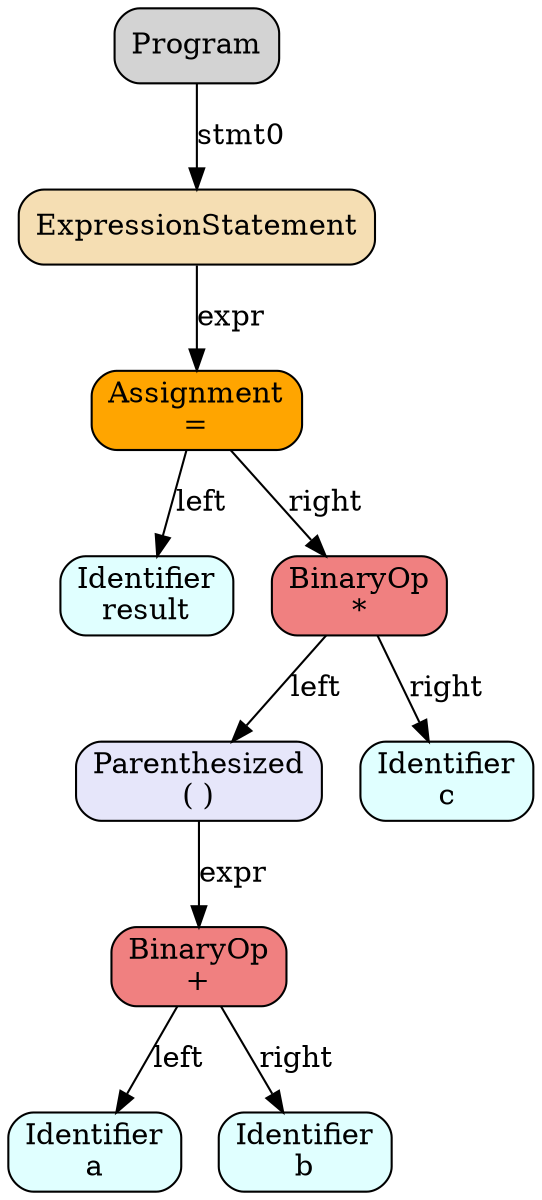 digraph AST {
  node [shape=rectangle, style="rounded,filled", fillcolor=lightblue];
  rankdir=TB;

  node_0 [label="Program", fillcolor="lightgray"];
  node_1 [label="ExpressionStatement", fillcolor="wheat"];
  node_2 [label="Assignment\n=", fillcolor="orange"];
  node_3 [label="Identifier\nresult", fillcolor="lightcyan"];
  node_4 [label="BinaryOp\n*", fillcolor="lightcoral"];
  node_5 [label="Parenthesized\n( )", fillcolor="lavender"];
  node_6 [label="BinaryOp\n+", fillcolor="lightcoral"];
  node_7 [label="Identifier\na", fillcolor="lightcyan"];
  node_8 [label="Identifier\nb", fillcolor="lightcyan"];
  node_6 -> node_7 [label="left"];
  node_6 -> node_8 [label="right"];
  node_5 -> node_6 [label="expr"];
  node_9 [label="Identifier\nc", fillcolor="lightcyan"];
  node_4 -> node_5 [label="left"];
  node_4 -> node_9 [label="right"];
  node_2 -> node_3 [label="left"];
  node_2 -> node_4 [label="right"];
  node_1 -> node_2 [label="expr"];
  node_0 -> node_1 [label="stmt0"];
}

